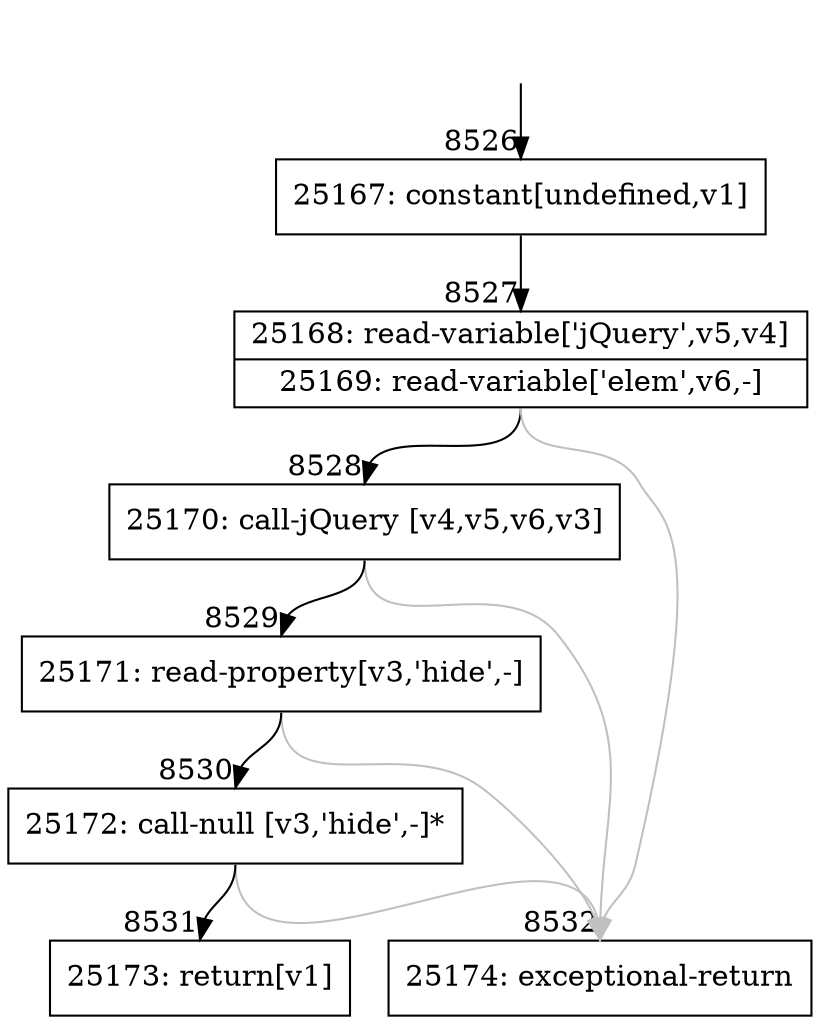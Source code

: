 digraph {
rankdir="TD"
BB_entry531[shape=none,label=""];
BB_entry531 -> BB8526 [tailport=s, headport=n, headlabel="    8526"]
BB8526 [shape=record label="{25167: constant[undefined,v1]}" ] 
BB8526 -> BB8527 [tailport=s, headport=n, headlabel="      8527"]
BB8527 [shape=record label="{25168: read-variable['jQuery',v5,v4]|25169: read-variable['elem',v6,-]}" ] 
BB8527 -> BB8528 [tailport=s, headport=n, headlabel="      8528"]
BB8527 -> BB8532 [tailport=s, headport=n, color=gray, headlabel="      8532"]
BB8528 [shape=record label="{25170: call-jQuery [v4,v5,v6,v3]}" ] 
BB8528 -> BB8529 [tailport=s, headport=n, headlabel="      8529"]
BB8528 -> BB8532 [tailport=s, headport=n, color=gray]
BB8529 [shape=record label="{25171: read-property[v3,'hide',-]}" ] 
BB8529 -> BB8530 [tailport=s, headport=n, headlabel="      8530"]
BB8529 -> BB8532 [tailport=s, headport=n, color=gray]
BB8530 [shape=record label="{25172: call-null [v3,'hide',-]*}" ] 
BB8530 -> BB8531 [tailport=s, headport=n, headlabel="      8531"]
BB8530 -> BB8532 [tailport=s, headport=n, color=gray]
BB8531 [shape=record label="{25173: return[v1]}" ] 
BB8532 [shape=record label="{25174: exceptional-return}" ] 
//#$~ 8978
}
